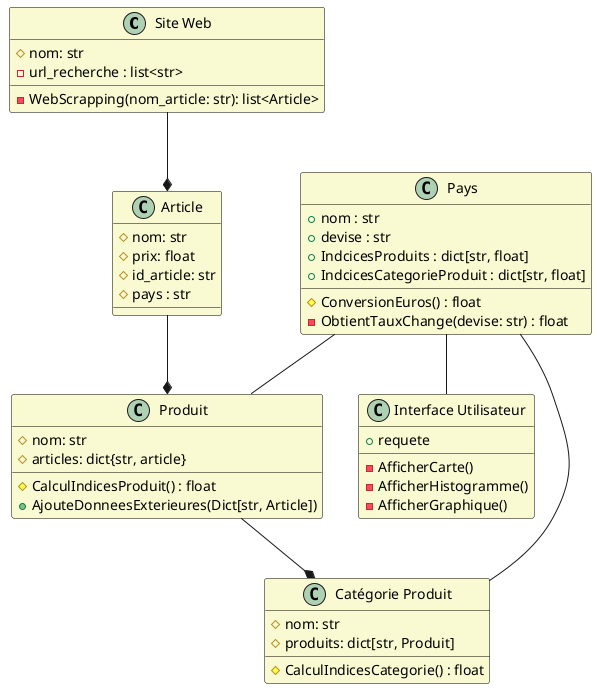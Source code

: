 @startuml

skinparam class {
    BackgroundColor LightGoldenRodYellow
    BorderColor black
}

class "Site Web" {
    # nom: str
    - url_recherche : list<str>
    - WebScrapping(nom_article: str): list<Article>
}

class "Interface Utilisateur" {
    + requete
    - AfficherCarte()
    - AfficherHistogramme()
    - AfficherGraphique()
}

class Article {
    # nom: str
    # prix: float
    # id_article: str
    # pays : str
}

class Produit {
    # nom: str
    # articles: dict{str, article}
    # CalculIndicesProduit() : float
    + AjouteDonneesExterieures(Dict[str, Article]) 
}

class "Catégorie Produit" {
    # nom: str
    # produits: dict[str, Produit]
    # CalculIndicesCategorie() : float
}

class Pays {
    + nom : str
    + devise : str
    + IndcicesProduits : dict[str, float]
    + IndcicesCategorieProduit : dict[str, float]
    # ConversionEuros() : float
    - ObtientTauxChange(devise: str) : float
}

"Site Web" --* Article
Article --* Produit
Produit --* "Catégorie Produit"

Pays -- "Interface Utilisateur"
Pays-- "Catégorie Produit"
Pays -- Produit
@enduml
